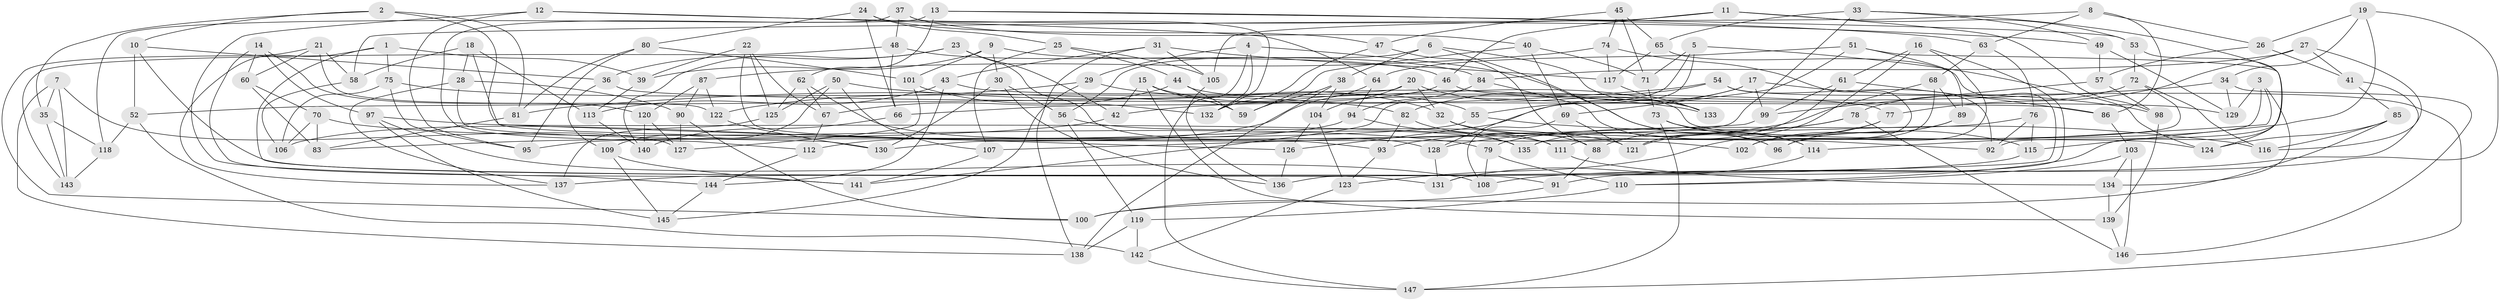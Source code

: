 // coarse degree distribution, {4: 0.1016949152542373, 5: 0.15254237288135594, 7: 0.13559322033898305, 6: 0.3728813559322034, 8: 0.2033898305084746, 9: 0.01694915254237288, 10: 0.01694915254237288}
// Generated by graph-tools (version 1.1) at 2025/38/03/04/25 23:38:05]
// undirected, 147 vertices, 294 edges
graph export_dot {
  node [color=gray90,style=filled];
  1;
  2;
  3;
  4;
  5;
  6;
  7;
  8;
  9;
  10;
  11;
  12;
  13;
  14;
  15;
  16;
  17;
  18;
  19;
  20;
  21;
  22;
  23;
  24;
  25;
  26;
  27;
  28;
  29;
  30;
  31;
  32;
  33;
  34;
  35;
  36;
  37;
  38;
  39;
  40;
  41;
  42;
  43;
  44;
  45;
  46;
  47;
  48;
  49;
  50;
  51;
  52;
  53;
  54;
  55;
  56;
  57;
  58;
  59;
  60;
  61;
  62;
  63;
  64;
  65;
  66;
  67;
  68;
  69;
  70;
  71;
  72;
  73;
  74;
  75;
  76;
  77;
  78;
  79;
  80;
  81;
  82;
  83;
  84;
  85;
  86;
  87;
  88;
  89;
  90;
  91;
  92;
  93;
  94;
  95;
  96;
  97;
  98;
  99;
  100;
  101;
  102;
  103;
  104;
  105;
  106;
  107;
  108;
  109;
  110;
  111;
  112;
  113;
  114;
  115;
  116;
  117;
  118;
  119;
  120;
  121;
  122;
  123;
  124;
  125;
  126;
  127;
  128;
  129;
  130;
  131;
  132;
  133;
  134;
  135;
  136;
  137;
  138;
  139;
  140;
  141;
  142;
  143;
  144;
  145;
  146;
  147;
  1 -- 75;
  1 -- 39;
  1 -- 137;
  1 -- 131;
  2 -- 10;
  2 -- 35;
  2 -- 126;
  2 -- 81;
  3 -- 114;
  3 -- 111;
  3 -- 134;
  3 -- 129;
  4 -- 132;
  4 -- 114;
  4 -- 29;
  4 -- 147;
  5 -- 71;
  5 -- 124;
  5 -- 128;
  5 -- 141;
  6 -- 56;
  6 -- 96;
  6 -- 133;
  6 -- 38;
  7 -- 127;
  7 -- 138;
  7 -- 143;
  7 -- 35;
  8 -- 63;
  8 -- 26;
  8 -- 58;
  8 -- 86;
  9 -- 101;
  9 -- 30;
  9 -- 46;
  9 -- 39;
  10 -- 91;
  10 -- 36;
  10 -- 52;
  11 -- 105;
  11 -- 98;
  11 -- 53;
  11 -- 46;
  12 -- 64;
  12 -- 95;
  12 -- 144;
  12 -- 49;
  13 -- 118;
  13 -- 62;
  13 -- 53;
  13 -- 63;
  14 -- 60;
  14 -- 97;
  14 -- 120;
  14 -- 141;
  15 -- 59;
  15 -- 42;
  15 -- 55;
  15 -- 139;
  16 -- 121;
  16 -- 61;
  16 -- 96;
  16 -- 131;
  17 -- 126;
  17 -- 98;
  17 -- 55;
  17 -- 99;
  18 -- 58;
  18 -- 102;
  18 -- 28;
  18 -- 113;
  19 -- 115;
  19 -- 91;
  19 -- 26;
  19 -- 34;
  20 -- 133;
  20 -- 52;
  20 -- 104;
  20 -- 32;
  21 -- 122;
  21 -- 100;
  21 -- 58;
  21 -- 60;
  22 -- 67;
  22 -- 39;
  22 -- 125;
  22 -- 93;
  23 -- 42;
  23 -- 140;
  23 -- 128;
  23 -- 36;
  24 -- 66;
  24 -- 80;
  24 -- 25;
  24 -- 47;
  25 -- 107;
  25 -- 44;
  25 -- 105;
  26 -- 41;
  26 -- 57;
  27 -- 84;
  27 -- 77;
  27 -- 41;
  27 -- 116;
  28 -- 130;
  28 -- 137;
  28 -- 90;
  29 -- 122;
  29 -- 32;
  29 -- 145;
  30 -- 136;
  30 -- 130;
  30 -- 56;
  31 -- 117;
  31 -- 105;
  31 -- 43;
  31 -- 138;
  32 -- 92;
  32 -- 88;
  33 -- 92;
  33 -- 130;
  33 -- 49;
  33 -- 65;
  34 -- 42;
  34 -- 146;
  34 -- 129;
  35 -- 143;
  35 -- 118;
  36 -- 86;
  36 -- 109;
  37 -- 40;
  37 -- 112;
  37 -- 132;
  37 -- 48;
  38 -- 138;
  38 -- 104;
  38 -- 59;
  39 -- 113;
  40 -- 71;
  40 -- 69;
  40 -- 59;
  41 -- 85;
  41 -- 108;
  42 -- 83;
  43 -- 113;
  43 -- 144;
  43 -- 77;
  44 -- 67;
  44 -- 124;
  44 -- 59;
  45 -- 47;
  45 -- 65;
  45 -- 71;
  45 -- 74;
  46 -- 66;
  46 -- 129;
  47 -- 132;
  47 -- 88;
  48 -- 66;
  48 -- 84;
  48 -- 143;
  49 -- 57;
  49 -- 129;
  50 -- 133;
  50 -- 109;
  50 -- 107;
  50 -- 125;
  51 -- 69;
  51 -- 89;
  51 -- 64;
  51 -- 124;
  52 -- 142;
  52 -- 118;
  53 -- 72;
  53 -- 110;
  54 -- 82;
  54 -- 147;
  54 -- 92;
  54 -- 81;
  55 -- 95;
  55 -- 116;
  56 -- 119;
  56 -- 121;
  57 -- 99;
  57 -- 98;
  58 -- 106;
  60 -- 70;
  60 -- 83;
  61 -- 86;
  61 -- 135;
  61 -- 99;
  62 -- 135;
  62 -- 67;
  62 -- 125;
  63 -- 76;
  63 -- 68;
  64 -- 94;
  64 -- 106;
  65 -- 136;
  65 -- 117;
  66 -- 140;
  67 -- 112;
  68 -- 89;
  68 -- 93;
  68 -- 102;
  69 -- 108;
  69 -- 121;
  70 -- 106;
  70 -- 79;
  70 -- 83;
  71 -- 73;
  72 -- 135;
  72 -- 116;
  72 -- 78;
  73 -- 147;
  73 -- 115;
  73 -- 114;
  74 -- 117;
  74 -- 102;
  74 -- 87;
  75 -- 106;
  75 -- 95;
  75 -- 82;
  76 -- 79;
  76 -- 115;
  76 -- 92;
  77 -- 123;
  77 -- 121;
  78 -- 128;
  78 -- 146;
  78 -- 88;
  79 -- 108;
  79 -- 110;
  80 -- 101;
  80 -- 95;
  80 -- 81;
  81 -- 83;
  82 -- 93;
  82 -- 111;
  84 -- 96;
  84 -- 94;
  85 -- 124;
  85 -- 100;
  85 -- 116;
  86 -- 103;
  87 -- 120;
  87 -- 122;
  87 -- 90;
  88 -- 91;
  89 -- 96;
  89 -- 102;
  90 -- 100;
  90 -- 127;
  91 -- 100;
  93 -- 123;
  94 -- 112;
  94 -- 135;
  97 -- 108;
  97 -- 145;
  97 -- 111;
  98 -- 139;
  99 -- 107;
  101 -- 127;
  101 -- 132;
  103 -- 110;
  103 -- 134;
  103 -- 146;
  104 -- 126;
  104 -- 123;
  105 -- 136;
  107 -- 141;
  109 -- 145;
  109 -- 141;
  110 -- 119;
  111 -- 134;
  112 -- 144;
  113 -- 140;
  114 -- 131;
  115 -- 137;
  117 -- 133;
  118 -- 143;
  119 -- 138;
  119 -- 142;
  120 -- 127;
  120 -- 140;
  122 -- 130;
  123 -- 142;
  125 -- 137;
  126 -- 136;
  128 -- 131;
  134 -- 139;
  139 -- 146;
  142 -- 147;
  144 -- 145;
}
